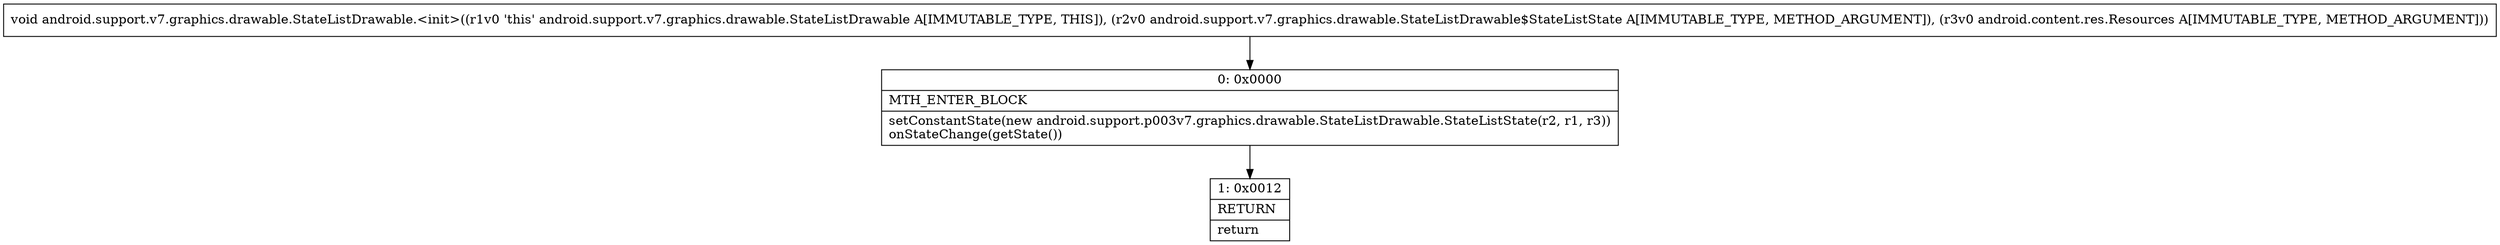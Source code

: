 digraph "CFG forandroid.support.v7.graphics.drawable.StateListDrawable.\<init\>(Landroid\/support\/v7\/graphics\/drawable\/StateListDrawable$StateListState;Landroid\/content\/res\/Resources;)V" {
Node_0 [shape=record,label="{0\:\ 0x0000|MTH_ENTER_BLOCK\l|setConstantState(new android.support.p003v7.graphics.drawable.StateListDrawable.StateListState(r2, r1, r3))\lonStateChange(getState())\l}"];
Node_1 [shape=record,label="{1\:\ 0x0012|RETURN\l|return\l}"];
MethodNode[shape=record,label="{void android.support.v7.graphics.drawable.StateListDrawable.\<init\>((r1v0 'this' android.support.v7.graphics.drawable.StateListDrawable A[IMMUTABLE_TYPE, THIS]), (r2v0 android.support.v7.graphics.drawable.StateListDrawable$StateListState A[IMMUTABLE_TYPE, METHOD_ARGUMENT]), (r3v0 android.content.res.Resources A[IMMUTABLE_TYPE, METHOD_ARGUMENT])) }"];
MethodNode -> Node_0;
Node_0 -> Node_1;
}

